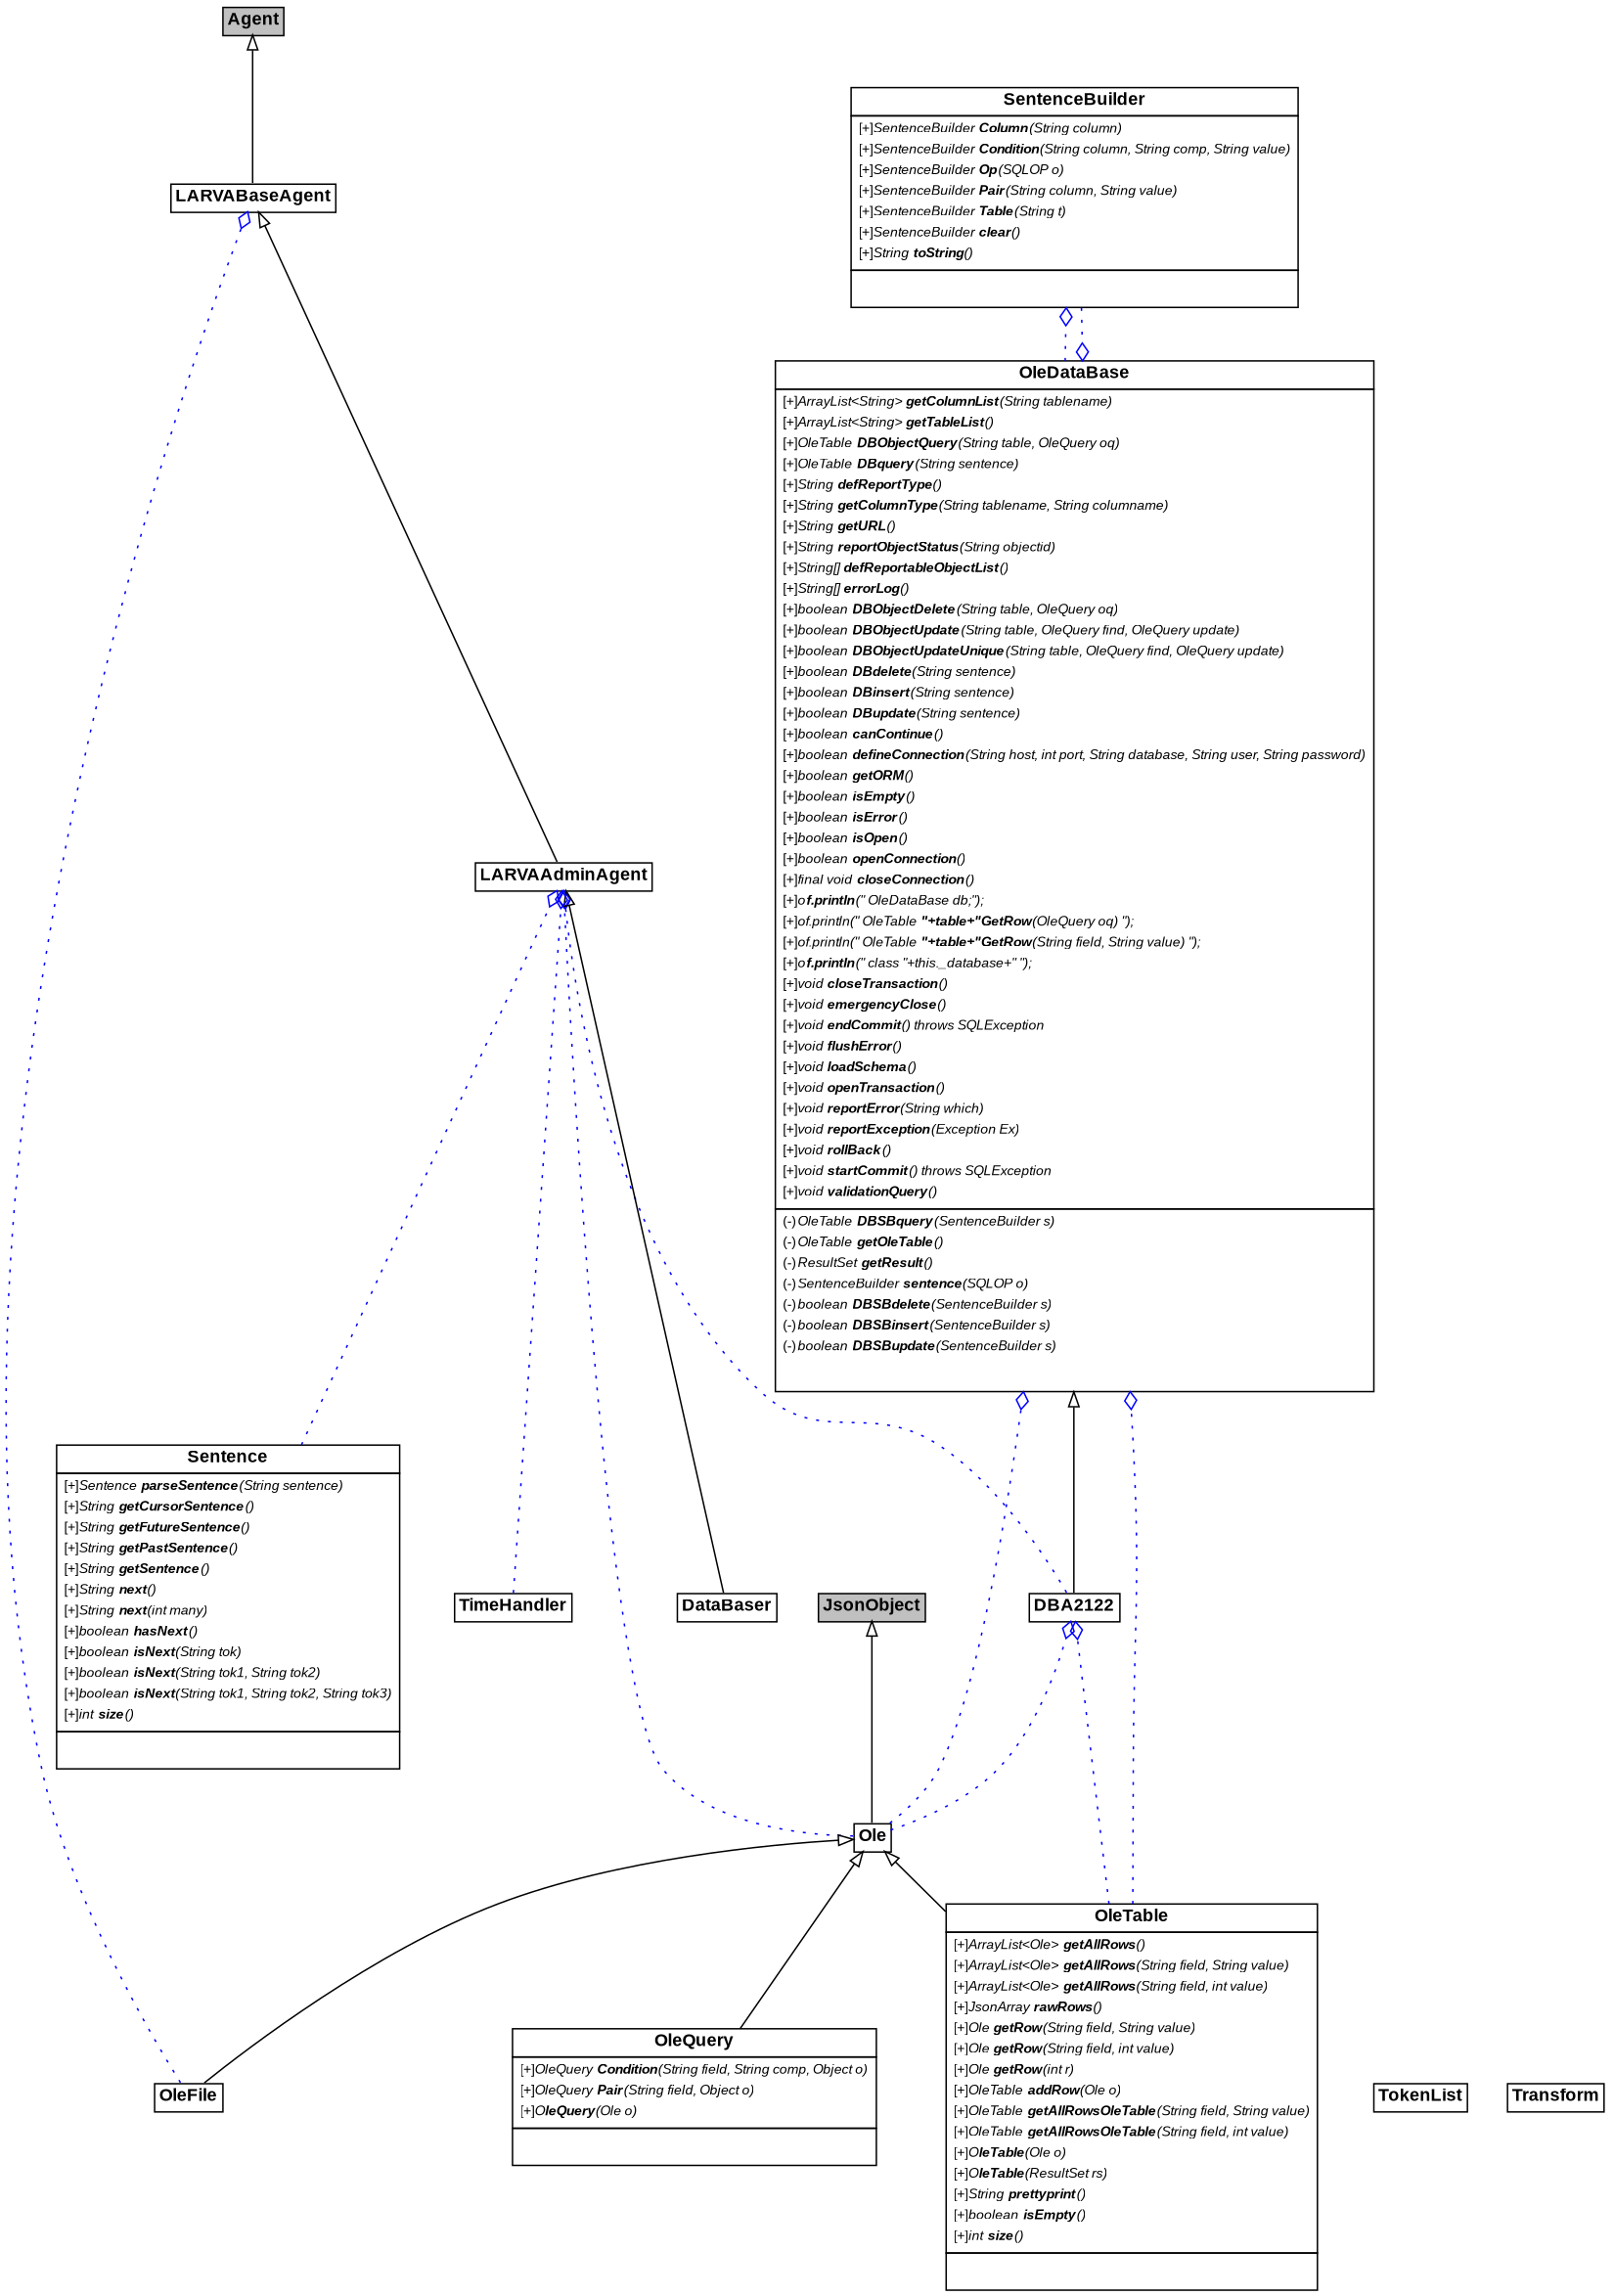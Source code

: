 digraph graphname {
     rankdir="BT"
dpi=600
ratio="fill";
 size="11,16!";
 margin=0;
Ole Ole [shape=plain, label=<<table border="0" cellborder="1" cellspacing="0"><tr><td bgcolor="white"><FONT face="Arial" POINT-SIZE="12"><b>Ole</b></FONT></td></tr>
</table>>]
OleFile OleFile [shape=plain, label=<<table border="0" cellborder="1" cellspacing="0"><tr><td bgcolor="white"><FONT face="Arial" POINT-SIZE="12"><b>OleFile</b></FONT></td></tr>
</table>>]
OleQuery OleQuery [shape=plain, label=<<table border="0" cellborder="1" cellspacing="0"><tr><td bgcolor="white"><FONT face="Arial" POINT-SIZE="12"><b>OleQuery</b></FONT></td></tr>
<tr><td><table border="0" cellborder="0" cellspacing="0"><tr><td align="left"><FONT face="Arial" POINT-SIZE= "9">[+]<i>OleQuery <b>Condition</b>(String field, String comp, Object o)</i></FONT></td></tr>
<tr><td align="left"><FONT face="Arial" POINT-SIZE= "9">[+]<i>OleQuery <b>Pair</b>(String field, Object o)</i></FONT></td></tr>
<tr><td align="left"><FONT face="Arial" POINT-SIZE= "9">[+]<i>O<b>leQuery</b>(Ole o)</i></FONT></td></tr>
</table></td></tr>
<tr><td><table border="0" cellborder="0" cellspacing="0"><tr><td> </td></tr></table></td></tr>
</table>>]
OleTable OleTable [shape=plain, label=<<table border="0" cellborder="1" cellspacing="0"><tr><td bgcolor="white"><FONT face="Arial" POINT-SIZE="12"><b>OleTable</b></FONT></td></tr>
<tr><td><table border="0" cellborder="0" cellspacing="0"><tr><td align="left"><FONT face="Arial" POINT-SIZE= "9">[+]<i>ArrayList&lt;Ole&gt; <b>getAllRows</b>()</i></FONT></td></tr>
<tr><td align="left"><FONT face="Arial" POINT-SIZE= "9">[+]<i>ArrayList&lt;Ole&gt; <b>getAllRows</b>(String field, String value)</i></FONT></td></tr>
<tr><td align="left"><FONT face="Arial" POINT-SIZE= "9">[+]<i>ArrayList&lt;Ole&gt; <b>getAllRows</b>(String field, int value)</i></FONT></td></tr>
<tr><td align="left"><FONT face="Arial" POINT-SIZE= "9">[+]<i>JsonArray <b>rawRows</b>()</i></FONT></td></tr>
<tr><td align="left"><FONT face="Arial" POINT-SIZE= "9">[+]<i>Ole <b>getRow</b>(String field, String value)</i></FONT></td></tr>
<tr><td align="left"><FONT face="Arial" POINT-SIZE= "9">[+]<i>Ole <b>getRow</b>(String field, int value)</i></FONT></td></tr>
<tr><td align="left"><FONT face="Arial" POINT-SIZE= "9">[+]<i>Ole <b>getRow</b>(int r)</i></FONT></td></tr>
<tr><td align="left"><FONT face="Arial" POINT-SIZE= "9">[+]<i>OleTable <b>addRow</b>(Ole o)</i></FONT></td></tr>
<tr><td align="left"><FONT face="Arial" POINT-SIZE= "9">[+]<i>OleTable <b>getAllRowsOleTable</b>(String field, String value)</i></FONT></td></tr>
<tr><td align="left"><FONT face="Arial" POINT-SIZE= "9">[+]<i>OleTable <b>getAllRowsOleTable</b>(String field, int value)</i></FONT></td></tr>
<tr><td align="left"><FONT face="Arial" POINT-SIZE= "9">[+]<i>O<b>leTable</b>(Ole o)</i></FONT></td></tr>
<tr><td align="left"><FONT face="Arial" POINT-SIZE= "9">[+]<i>O<b>leTable</b>(ResultSet rs)</i></FONT></td></tr>
<tr><td align="left"><FONT face="Arial" POINT-SIZE= "9">[+]<i>String <b>prettyprint</b>()</i></FONT></td></tr>
<tr><td align="left"><FONT face="Arial" POINT-SIZE= "9">[+]<i>boolean <b>isEmpty</b>()</i></FONT></td></tr>
<tr><td align="left"><FONT face="Arial" POINT-SIZE= "9">[+]<i>int <b>size</b>()</i></FONT></td></tr>
</table></td></tr>
<tr><td><table border="0" cellborder="0" cellspacing="0"><tr><td> </td></tr></table></td></tr>
</table>>]
TokenList TokenList [shape=plain, label=<<table border="0" cellborder="1" cellspacing="0"><tr><td bgcolor="white"><FONT face="Arial" POINT-SIZE="12"><b>TokenList</b></FONT></td></tr>
</table>>]
Transform Transform [shape=plain, label=<<table border="0" cellborder="1" cellspacing="0"><tr><td bgcolor="white"><FONT face="Arial" POINT-SIZE="12"><b>Transform</b></FONT></td></tr>
</table>>]
LARVAAdminAgent LARVAAdminAgent [shape=plain, label=<<table border="0" cellborder="1" cellspacing="0"><tr><td bgcolor="white"><FONT face="Arial" POINT-SIZE="12"><b>LARVAAdminAgent</b></FONT></td></tr>
</table>>]
LARVABaseAgent LARVABaseAgent [shape=plain, label=<<table border="0" cellborder="1" cellspacing="0"><tr><td bgcolor="white"><FONT face="Arial" POINT-SIZE="12"><b>LARVABaseAgent</b></FONT></td></tr>
</table>>]
DBA2122 DBA2122 [shape=plain, label=<<table border="0" cellborder="1" cellspacing="0"><tr><td bgcolor="white"><FONT face="Arial" POINT-SIZE="12"><b>DBA2122</b></FONT></td></tr>
</table>>]
OleDataBase OleDataBase [shape=plain, label=<<table border="0" cellborder="1" cellspacing="0"><tr><td bgcolor="white"><FONT face="Arial" POINT-SIZE="12"><b>OleDataBase</b></FONT></td></tr>
<tr><td><table border="0" cellborder="0" cellspacing="0"><tr><td align="left"><FONT face="Arial" POINT-SIZE= "9">[+]<i>ArrayList&lt;String&gt; <b>getColumnList</b>(String tablename)</i></FONT></td></tr>
<tr><td align="left"><FONT face="Arial" POINT-SIZE= "9">[+]<i>ArrayList&lt;String&gt; <b>getTableList</b>()</i></FONT></td></tr>
<tr><td align="left"><FONT face="Arial" POINT-SIZE= "9">[+]<i>OleTable <b>DBObjectQuery</b>(String table, OleQuery oq)</i></FONT></td></tr>
<tr><td align="left"><FONT face="Arial" POINT-SIZE= "9">[+]<i>OleTable <b>DBquery</b>(String sentence)</i></FONT></td></tr>
<tr><td align="left"><FONT face="Arial" POINT-SIZE= "9">[+]<i>String <b>defReportType</b>()</i></FONT></td></tr>
<tr><td align="left"><FONT face="Arial" POINT-SIZE= "9">[+]<i>String <b>getColumnType</b>(String tablename, String columname)</i></FONT></td></tr>
<tr><td align="left"><FONT face="Arial" POINT-SIZE= "9">[+]<i>String <b>getURL</b>()</i></FONT></td></tr>
<tr><td align="left"><FONT face="Arial" POINT-SIZE= "9">[+]<i>String <b>reportObjectStatus</b>(String objectid)</i></FONT></td></tr>
<tr><td align="left"><FONT face="Arial" POINT-SIZE= "9">[+]<i>String[] <b>defReportableObjectList</b>()</i></FONT></td></tr>
<tr><td align="left"><FONT face="Arial" POINT-SIZE= "9">[+]<i>String[] <b>errorLog</b>()</i></FONT></td></tr>
<tr><td align="left"><FONT face="Arial" POINT-SIZE= "9">[+]<i>boolean <b>DBObjectDelete</b>(String table, OleQuery oq)</i></FONT></td></tr>
<tr><td align="left"><FONT face="Arial" POINT-SIZE= "9">[+]<i>boolean <b>DBObjectUpdate</b>(String table, OleQuery find, OleQuery update)</i></FONT></td></tr>
<tr><td align="left"><FONT face="Arial" POINT-SIZE= "9">[+]<i>boolean <b>DBObjectUpdateUnique</b>(String table, OleQuery find, OleQuery update)</i></FONT></td></tr>
<tr><td align="left"><FONT face="Arial" POINT-SIZE= "9">[+]<i>boolean <b>DBdelete</b>(String sentence)</i></FONT></td></tr>
<tr><td align="left"><FONT face="Arial" POINT-SIZE= "9">[+]<i>boolean <b>DBinsert</b>(String sentence)</i></FONT></td></tr>
<tr><td align="left"><FONT face="Arial" POINT-SIZE= "9">[+]<i>boolean <b>DBupdate</b>(String sentence)</i></FONT></td></tr>
<tr><td align="left"><FONT face="Arial" POINT-SIZE= "9">[+]<i>boolean <b>canContinue</b>()</i></FONT></td></tr>
<tr><td align="left"><FONT face="Arial" POINT-SIZE= "9">[+]<i>boolean <b>defineConnection</b>(String host, int port, String database, String user, String password)</i></FONT></td></tr>
<tr><td align="left"><FONT face="Arial" POINT-SIZE= "9">[+]<i>boolean <b>getORM</b>()</i></FONT></td></tr>
<tr><td align="left"><FONT face="Arial" POINT-SIZE= "9">[+]<i>boolean <b>isEmpty</b>()</i></FONT></td></tr>
<tr><td align="left"><FONT face="Arial" POINT-SIZE= "9">[+]<i>boolean <b>isError</b>()</i></FONT></td></tr>
<tr><td align="left"><FONT face="Arial" POINT-SIZE= "9">[+]<i>boolean <b>isOpen</b>()</i></FONT></td></tr>
<tr><td align="left"><FONT face="Arial" POINT-SIZE= "9">[+]<i>boolean <b>openConnection</b>()</i></FONT></td></tr>
<tr><td align="left"><FONT face="Arial" POINT-SIZE= "9">[+]<i>final void <b>closeConnection</b>()</i></FONT></td></tr>
<tr><td align="left"><FONT face="Arial" POINT-SIZE= "9">[+]<i>o<b>f.println</b>(" OleDataBase db;");</i></FONT></td></tr>
<tr><td align="left"><FONT face="Arial" POINT-SIZE= "9">[+]<i>of.println(" OleTable <b>"+table+"GetRow</b>(OleQuery oq) ");</i></FONT></td></tr>
<tr><td align="left"><FONT face="Arial" POINT-SIZE= "9">[+]<i>of.println(" OleTable <b>"+table+"GetRow</b>(String field, String value) ");</i></FONT></td></tr>
<tr><td align="left"><FONT face="Arial" POINT-SIZE= "9">[+]<i>o<b>f.println</b>(" class "+this._database+" ");</i></FONT></td></tr>
<tr><td align="left"><FONT face="Arial" POINT-SIZE= "9">[+]<i>void <b>closeTransaction</b>()</i></FONT></td></tr>
<tr><td align="left"><FONT face="Arial" POINT-SIZE= "9">[+]<i>void <b>emergencyClose</b>()</i></FONT></td></tr>
<tr><td align="left"><FONT face="Arial" POINT-SIZE= "9">[+]<i>void <b>endCommit</b>() throws SQLException</i></FONT></td></tr>
<tr><td align="left"><FONT face="Arial" POINT-SIZE= "9">[+]<i>void <b>flushError</b>()</i></FONT></td></tr>
<tr><td align="left"><FONT face="Arial" POINT-SIZE= "9">[+]<i>void <b>loadSchema</b>()</i></FONT></td></tr>
<tr><td align="left"><FONT face="Arial" POINT-SIZE= "9">[+]<i>void <b>openTransaction</b>()</i></FONT></td></tr>
<tr><td align="left"><FONT face="Arial" POINT-SIZE= "9">[+]<i>void <b>reportError</b>(String which)</i></FONT></td></tr>
<tr><td align="left"><FONT face="Arial" POINT-SIZE= "9">[+]<i>void <b>reportException</b>(Exception Ex)</i></FONT></td></tr>
<tr><td align="left"><FONT face="Arial" POINT-SIZE= "9">[+]<i>void <b>rollBack</b>()</i></FONT></td></tr>
<tr><td align="left"><FONT face="Arial" POINT-SIZE= "9">[+]<i>void <b>startCommit</b>() throws SQLException</i></FONT></td></tr>
<tr><td align="left"><FONT face="Arial" POINT-SIZE= "9">[+]<i>void <b>validationQuery</b>()</i></FONT></td></tr>
</table></td></tr>
<tr><td><table border="0" cellborder="0" cellspacing="0"><tr><td align="left"><FONT face="Arial" POINT-SIZE= "9">(-)<i>OleTable <b>DBSBquery</b>(SentenceBuilder s)</i></FONT></td></tr>
<tr><td align="left"><FONT face="Arial" POINT-SIZE= "9">(-)<i>OleTable <b>getOleTable</b>()</i></FONT></td></tr>
<tr><td align="left"><FONT face="Arial" POINT-SIZE= "9">(-)<i>ResultSet <b>getResult</b>()</i></FONT></td></tr>
<tr><td align="left"><FONT face="Arial" POINT-SIZE= "9">(-)<i>SentenceBuilder <b>sentence</b>(SQLOP o)</i></FONT></td></tr>
<tr><td align="left"><FONT face="Arial" POINT-SIZE= "9">(-)<i>boolean <b>DBSBdelete</b>(SentenceBuilder s)</i></FONT></td></tr>
<tr><td align="left"><FONT face="Arial" POINT-SIZE= "9">(-)<i>boolean <b>DBSBinsert</b>(SentenceBuilder s)</i></FONT></td></tr>
<tr><td align="left"><FONT face="Arial" POINT-SIZE= "9">(-)<i>boolean <b>DBSBupdate</b>(SentenceBuilder s)</i></FONT></td></tr>
<tr><td> </td></tr></table></td></tr>
</table>>]
SentenceBuilder SentenceBuilder [shape=plain, label=<<table border="0" cellborder="1" cellspacing="0"><tr><td bgcolor="white"><FONT face="Arial" POINT-SIZE="12"><b>SentenceBuilder</b></FONT></td></tr>
<tr><td><table border="0" cellborder="0" cellspacing="0"><tr><td align="left"><FONT face="Arial" POINT-SIZE= "9">[+]<i>SentenceBuilder <b>Column</b>(String column)</i></FONT></td></tr>
<tr><td align="left"><FONT face="Arial" POINT-SIZE= "9">[+]<i>SentenceBuilder <b>Condition</b>(String column, String comp, String value)</i></FONT></td></tr>
<tr><td align="left"><FONT face="Arial" POINT-SIZE= "9">[+]<i>SentenceBuilder <b>Op</b>(SQLOP o)</i></FONT></td></tr>
<tr><td align="left"><FONT face="Arial" POINT-SIZE= "9">[+]<i>SentenceBuilder <b>Pair</b>(String column, String value)</i></FONT></td></tr>
<tr><td align="left"><FONT face="Arial" POINT-SIZE= "9">[+]<i>SentenceBuilder <b>Table</b>(String t)</i></FONT></td></tr>
<tr><td align="left"><FONT face="Arial" POINT-SIZE= "9">[+]<i>SentenceBuilder <b>clear</b>()</i></FONT></td></tr>
<tr><td align="left"><FONT face="Arial" POINT-SIZE= "9">[+]<i>String <b>toString</b>()</i></FONT></td></tr>
</table></td></tr>
<tr><td><table border="0" cellborder="0" cellspacing="0"><tr><td> </td></tr></table></td></tr>
</table>>]
DataBaser DataBaser [shape=plain, label=<<table border="0" cellborder="1" cellspacing="0"><tr><td bgcolor="white"><FONT face="Arial" POINT-SIZE="12"><b>DataBaser</b></FONT></td></tr>
</table>>]
Sentence Sentence [shape=plain, label=<<table border="0" cellborder="1" cellspacing="0"><tr><td bgcolor="white"><FONT face="Arial" POINT-SIZE="12"><b>Sentence</b></FONT></td></tr>
<tr><td><table border="0" cellborder="0" cellspacing="0"><tr><td align="left"><FONT face="Arial" POINT-SIZE= "9">[+]<i>Sentence <b>parseSentence</b>(String sentence)</i></FONT></td></tr>
<tr><td align="left"><FONT face="Arial" POINT-SIZE= "9">[+]<i>String <b>getCursorSentence</b>()</i></FONT></td></tr>
<tr><td align="left"><FONT face="Arial" POINT-SIZE= "9">[+]<i>String <b>getFutureSentence</b>()</i></FONT></td></tr>
<tr><td align="left"><FONT face="Arial" POINT-SIZE= "9">[+]<i>String <b>getPastSentence</b>()</i></FONT></td></tr>
<tr><td align="left"><FONT face="Arial" POINT-SIZE= "9">[+]<i>String <b>getSentence</b>()</i></FONT></td></tr>
<tr><td align="left"><FONT face="Arial" POINT-SIZE= "9">[+]<i>String <b>next</b>()</i></FONT></td></tr>
<tr><td align="left"><FONT face="Arial" POINT-SIZE= "9">[+]<i>String <b>next</b>(int many)</i></FONT></td></tr>
<tr><td align="left"><FONT face="Arial" POINT-SIZE= "9">[+]<i>boolean <b>hasNext</b>()</i></FONT></td></tr>
<tr><td align="left"><FONT face="Arial" POINT-SIZE= "9">[+]<i>boolean <b>isNext</b>(String tok)</i></FONT></td></tr>
<tr><td align="left"><FONT face="Arial" POINT-SIZE= "9">[+]<i>boolean <b>isNext</b>(String tok1, String tok2)</i></FONT></td></tr>
<tr><td align="left"><FONT face="Arial" POINT-SIZE= "9">[+]<i>boolean <b>isNext</b>(String tok1, String tok2, String tok3)</i></FONT></td></tr>
<tr><td align="left"><FONT face="Arial" POINT-SIZE= "9">[+]<i>int <b>size</b>()</i></FONT></td></tr>
</table></td></tr>
<tr><td><table border="0" cellborder="0" cellspacing="0"><tr><td> </td></tr></table></td></tr>
</table>>]
TimeHandler TimeHandler [shape=plain, label=<<table border="0" cellborder="1" cellspacing="0"><tr><td bgcolor="white"><FONT face="Arial" POINT-SIZE="12"><b>TimeHandler</b></FONT></td></tr>
</table>>]
Agent Agent [shape=plain, label=<<table border="0" cellborder="1" cellspacing="0"><tr><td bgcolor="gray"><FONT face="Arial" POINT-SIZE="12"><b>Agent</b></FONT></td></tr>
</table>>]
JsonObject JsonObject [shape=plain, label=<<table border="0" cellborder="1" cellspacing="0"><tr><td bgcolor="gray"><FONT face="Arial" POINT-SIZE="12"><b>JsonObject</b></FONT></td></tr>
</table>>]
Agent Agent [shape=plain, label=<<table border="0" cellborder="1" cellspacing="0"><tr><td bgcolor="gray"><FONT face="Arial" POINT-SIZE="12"><b>Agent</b></FONT></td></tr>
</table>>]
JsonObject JsonObject [shape=plain, label=<<table border="0" cellborder="1" cellspacing="0"><tr><td bgcolor="gray"><FONT face="Arial" POINT-SIZE="12"><b>JsonObject</b></FONT></td></tr>
</table>>]
DBA2122 -> OleDataBase [arrowhead=onormal, penwidth=1, color=black]
Ole -> JsonObject [arrowhead=onormal, penwidth=1, color=black]
OleFile -> Ole [arrowhead=onormal, penwidth=1, color=black]
OleQuery -> Ole [arrowhead=onormal, penwidth=1, color=black]
OleTable -> Ole [arrowhead=onormal, penwidth=1, color=black]
LARVAAdminAgent -> LARVABaseAgent [arrowhead=onormal, penwidth=1, color=black]
LARVABaseAgent -> Agent [arrowhead=onormal, penwidth=1, color=black]
DataBaser -> LARVAAdminAgent [arrowhead=onormal, penwidth=1, color=black]
OleDataBase -> SentenceBuilder [style=dotted,arrowhead=odiamond, penwidth=1,color=blue]
OleFile -> LARVABaseAgent [style=dotted,arrowhead=odiamond, penwidth=1,color=blue]
DBA2122 -> LARVAAdminAgent [style=dotted,arrowhead=odiamond, penwidth=1,color=blue]
Ole -> LARVAAdminAgent [style=dotted,arrowhead=odiamond, penwidth=1,color=blue]
TimeHandler -> LARVAAdminAgent [style=dotted,arrowhead=odiamond, penwidth=1,color=blue]
Sentence -> LARVAAdminAgent [style=dotted,arrowhead=odiamond, penwidth=1,color=blue]
Ole -> DBA2122 [style=dotted,arrowhead=odiamond, penwidth=1,color=blue]
OleTable -> DBA2122 [style=dotted,arrowhead=odiamond, penwidth=1,color=blue]
Ole -> OleDataBase [style=dotted,arrowhead=odiamond, penwidth=1,color=blue]
OleTable -> OleDataBase [style=dotted,arrowhead=odiamond, penwidth=1,color=blue]
SentenceBuilder -> OleDataBase [style=dotted,arrowhead=odiamond, penwidth=1,color=blue]
}
